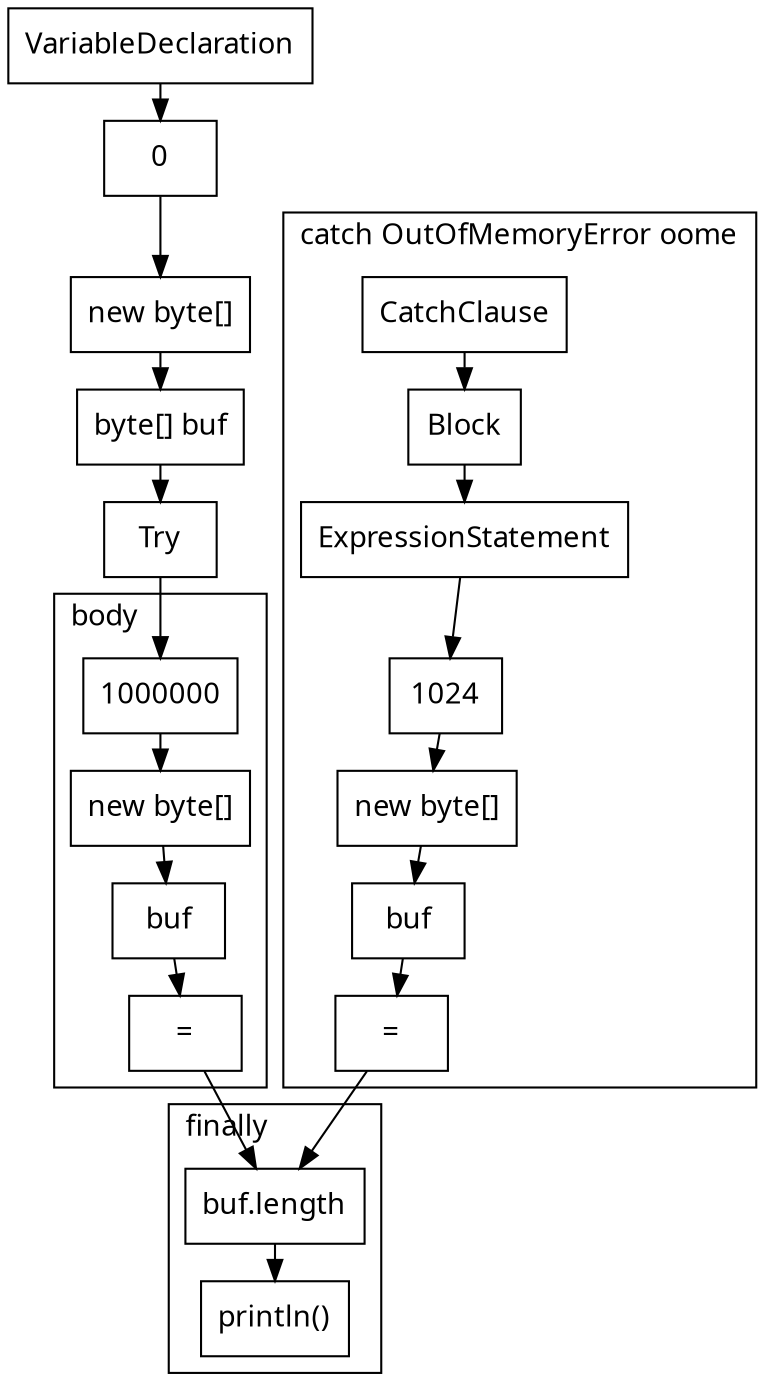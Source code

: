 digraph G_15 {
  node [
    shape = rect;
    fontname = "Handlee";
  ]
  edge [
    fontname = "Handlee";
  ]
  bgcolor = transparent;
  fontname = "Handlee";
  compound = true;
  s_169 [
    class = "variableDeclaration";
    label = "VariableDeclaration";
    fillcolor = white;
    style = filled;
  ];
  s_169_2 [
    class = "variableDeclarationFragment";
    label = "byte[] buf";
    fillcolor = white;
    style = filled;
  ];
  s_169_4 [
    class = "arrayCreation";
    label = "new byte[]";
    fillcolor = white;
    style = filled;
  ];
  s_169_5 [
    class = "numberLiteral literal";
    label = "0";
    fillcolor = white;
    style = filled;
  ];
  s_170 [
    class = "try";
    label = "Try";
    fillcolor = white;
    style = filled;
  ];
  s_171_2 [
    class = "assignment";
    label = "=";
    fillcolor = white;
    style = filled;
  ];
  s_171_3 [
    class = "simpleName";
    label = "buf";
    fillcolor = white;
    style = filled;
  ];
  s_171_4 [
    class = "arrayCreation";
    label = "new byte[]";
    fillcolor = white;
    style = filled;
  ];
  s_171_5 [
    class = "numberLiteral literal";
    label = "1000000";
    fillcolor = white;
    style = filled;
  ];
  s_172 [
    class = "catchClause catch";
    label = "CatchClause";
    fillcolor = white;
    style = filled;
  ];
  s_172_5 [
    class = "block";
    label = "Block";
    fillcolor = white;
    style = filled;
  ];
  s_173 [
    class = "expressionStatement";
    label = "ExpressionStatement";
    fillcolor = white;
    style = filled;
  ];
  s_173_2 [
    class = "assignment";
    label = "=";
    fillcolor = white;
    style = filled;
  ];
  s_173_3 [
    class = "simpleName";
    label = "buf";
    fillcolor = white;
    style = filled;
  ];
  s_173_4 [
    class = "arrayCreation";
    label = "new byte[]";
    fillcolor = white;
    style = filled;
  ];
  s_173_5 [
    class = "numberLiteral literal";
    label = "1024";
    fillcolor = white;
    style = filled;
  ];
  s_175_2 [
    class = "methodInvocation";
    label = "println()";
    fillcolor = white;
    style = filled;
  ];
  s_175_4 [
    class = "qualifiedName";
    label = "buf.length";
    fillcolor = white;
    style = filled;
  ];
  s_169 -> s_169_5;
  s_169_5 -> s_169_4;
  s_169_4 -> s_169_2;
  s_169_2 -> s_170;
  s_171_5 -> s_171_4;
  s_171_4 -> s_171_3;
  s_171_3 -> s_171_2;
  s_172 -> s_172_5;
  s_172_5 -> s_173;
  s_173 -> s_173_5;
  s_173_5 -> s_173_4;
  s_173_4 -> s_173_3;
  s_173_3 -> s_173_2;
  s_175_4 -> s_175_2;
  s_170 -> s_171_5;
  s_171_2 -> s_175_4;
  s_173_2 -> s_175_4;

  subgraph cluster_t_body_170 {
    label="body";
    labeljust = "l";
    ranksep = 0.5;
    pencolor = black;
    s_171_2; s_171_3; s_171_4; s_171_5;
  }
  subgraph cluster_t_catch_172 {
    label="catch OutOfMemoryError oome";
    labeljust = "l";
    ranksep = 0.5;
    pencolor = black;
    s_172; s_172_5; s_173; s_173_2; s_173_3; s_173_4; s_173_5;
  }
  subgraph cluster_t_finally_174 {
    label="finally";
    labeljust = "l";
    ranksep = 0.5;
    pencolor = black;
    s_175_2; s_175_4;
  }
}


